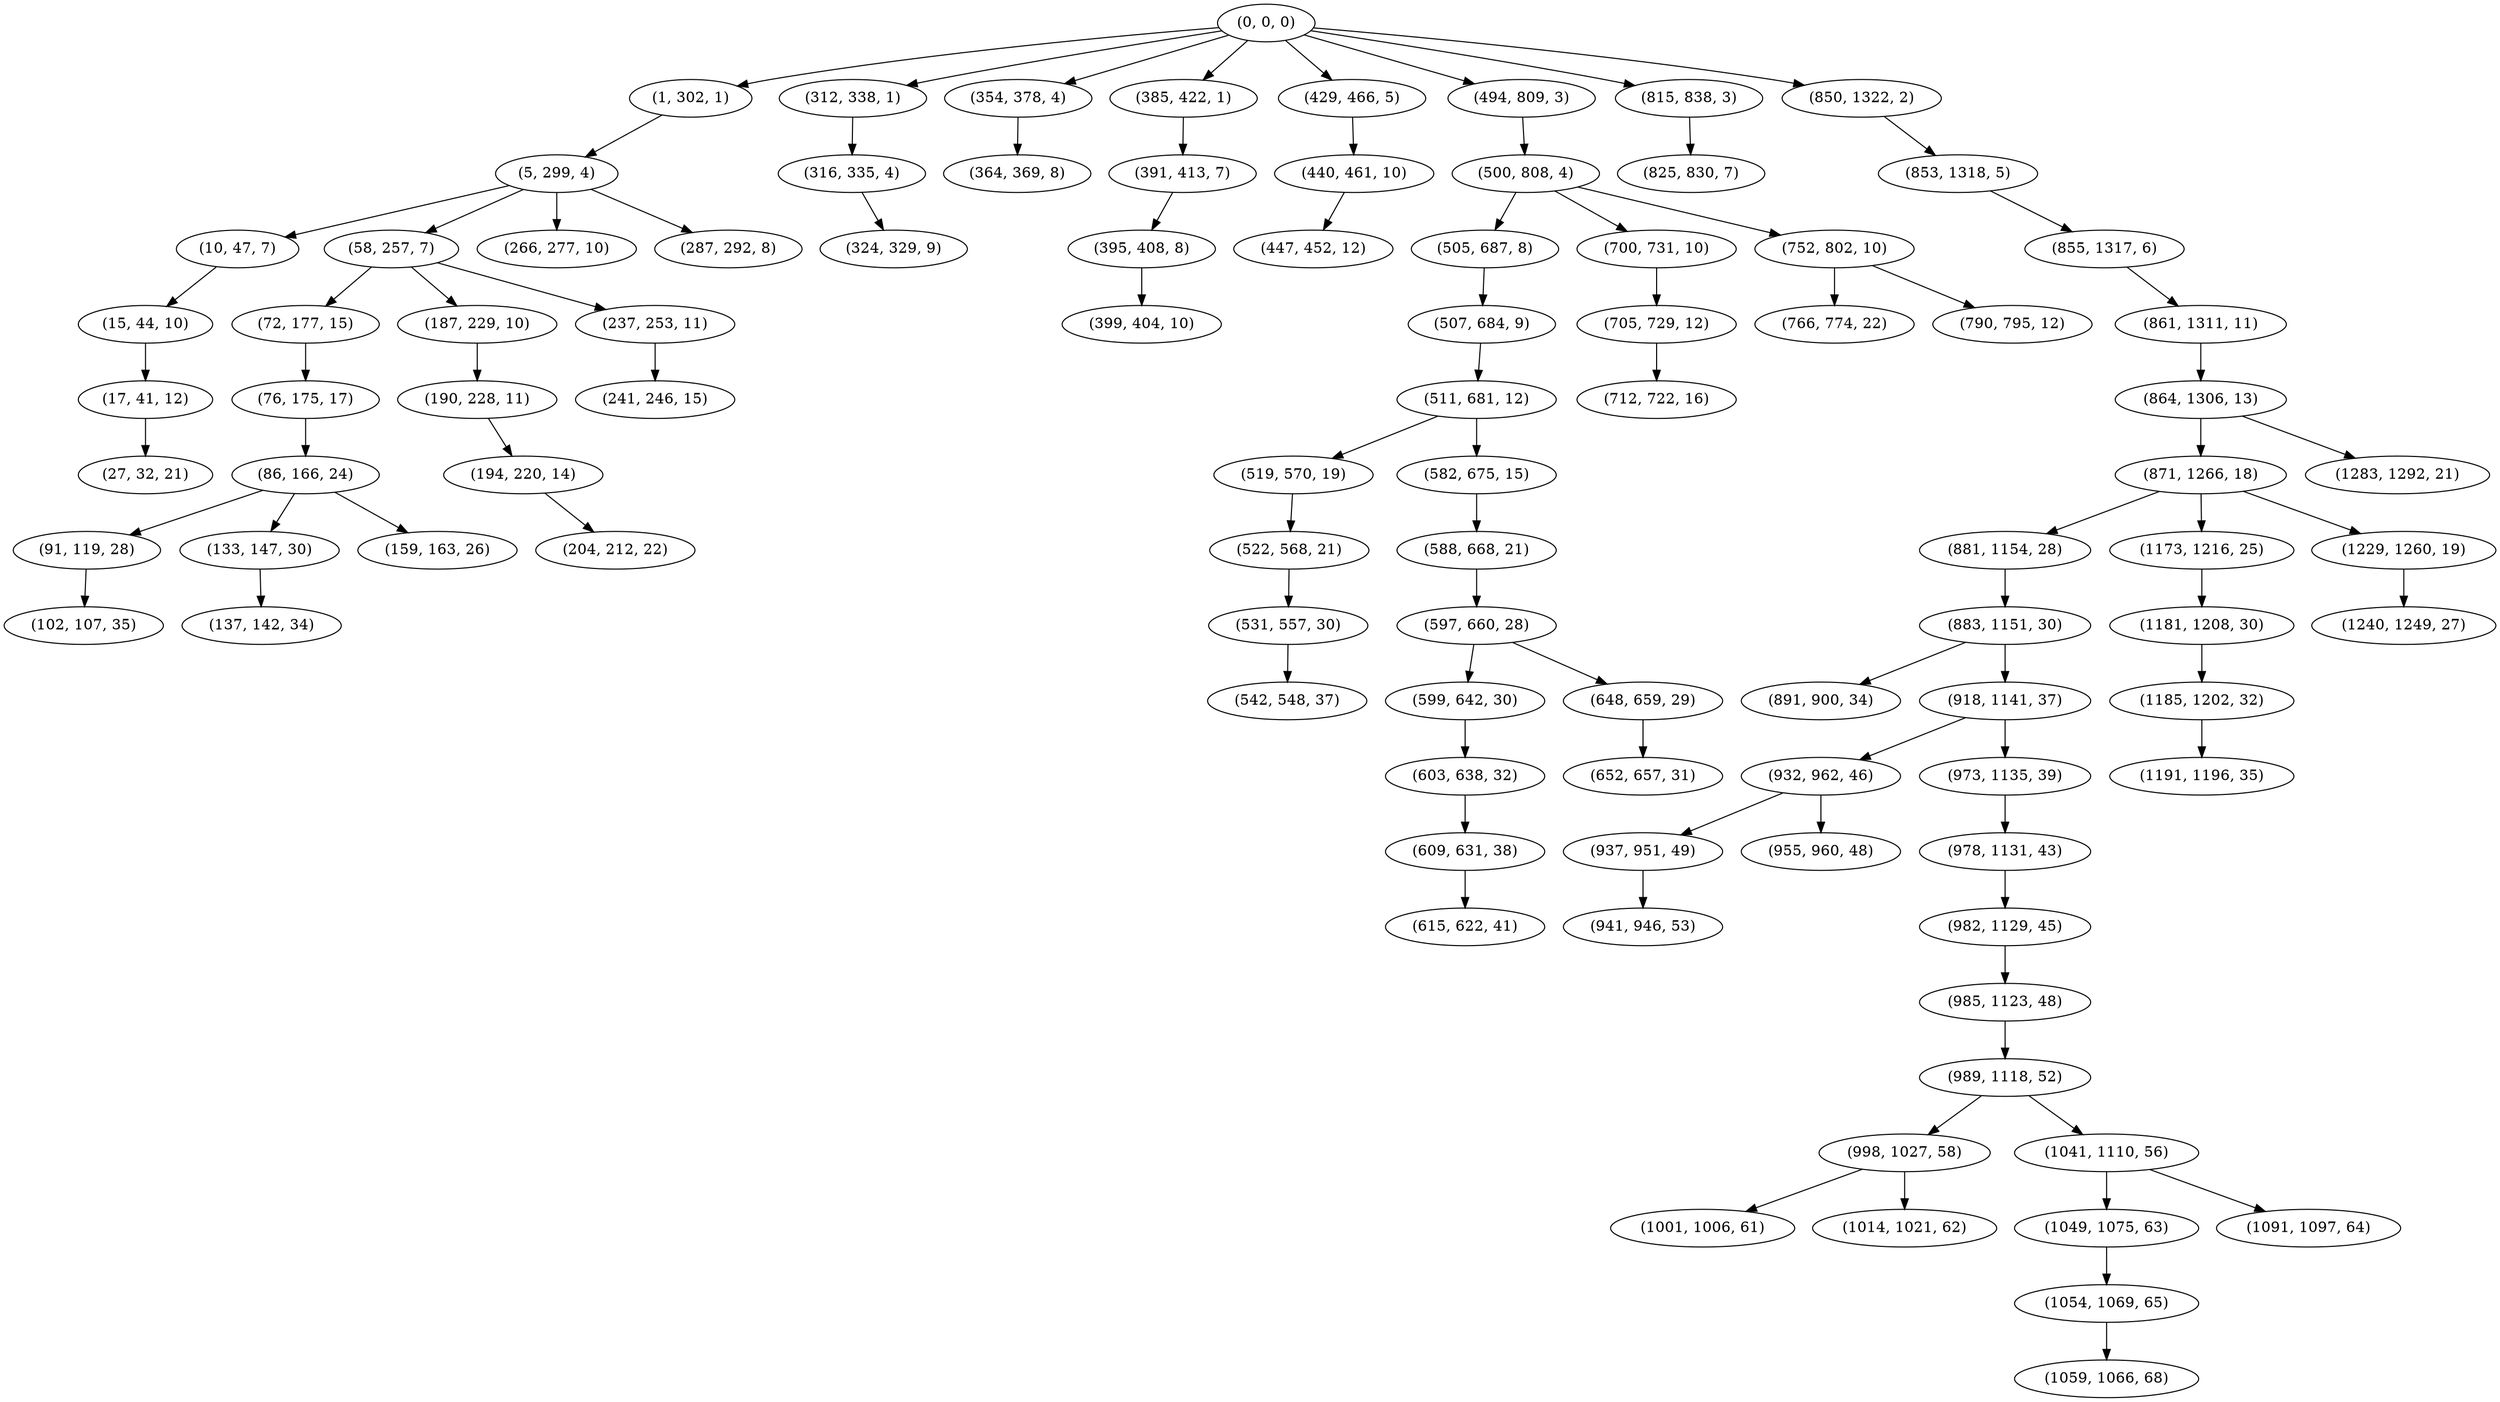 digraph tree {
    "(0, 0, 0)";
    "(1, 302, 1)";
    "(5, 299, 4)";
    "(10, 47, 7)";
    "(15, 44, 10)";
    "(17, 41, 12)";
    "(27, 32, 21)";
    "(58, 257, 7)";
    "(72, 177, 15)";
    "(76, 175, 17)";
    "(86, 166, 24)";
    "(91, 119, 28)";
    "(102, 107, 35)";
    "(133, 147, 30)";
    "(137, 142, 34)";
    "(159, 163, 26)";
    "(187, 229, 10)";
    "(190, 228, 11)";
    "(194, 220, 14)";
    "(204, 212, 22)";
    "(237, 253, 11)";
    "(241, 246, 15)";
    "(266, 277, 10)";
    "(287, 292, 8)";
    "(312, 338, 1)";
    "(316, 335, 4)";
    "(324, 329, 9)";
    "(354, 378, 4)";
    "(364, 369, 8)";
    "(385, 422, 1)";
    "(391, 413, 7)";
    "(395, 408, 8)";
    "(399, 404, 10)";
    "(429, 466, 5)";
    "(440, 461, 10)";
    "(447, 452, 12)";
    "(494, 809, 3)";
    "(500, 808, 4)";
    "(505, 687, 8)";
    "(507, 684, 9)";
    "(511, 681, 12)";
    "(519, 570, 19)";
    "(522, 568, 21)";
    "(531, 557, 30)";
    "(542, 548, 37)";
    "(582, 675, 15)";
    "(588, 668, 21)";
    "(597, 660, 28)";
    "(599, 642, 30)";
    "(603, 638, 32)";
    "(609, 631, 38)";
    "(615, 622, 41)";
    "(648, 659, 29)";
    "(652, 657, 31)";
    "(700, 731, 10)";
    "(705, 729, 12)";
    "(712, 722, 16)";
    "(752, 802, 10)";
    "(766, 774, 22)";
    "(790, 795, 12)";
    "(815, 838, 3)";
    "(825, 830, 7)";
    "(850, 1322, 2)";
    "(853, 1318, 5)";
    "(855, 1317, 6)";
    "(861, 1311, 11)";
    "(864, 1306, 13)";
    "(871, 1266, 18)";
    "(881, 1154, 28)";
    "(883, 1151, 30)";
    "(891, 900, 34)";
    "(918, 1141, 37)";
    "(932, 962, 46)";
    "(937, 951, 49)";
    "(941, 946, 53)";
    "(955, 960, 48)";
    "(973, 1135, 39)";
    "(978, 1131, 43)";
    "(982, 1129, 45)";
    "(985, 1123, 48)";
    "(989, 1118, 52)";
    "(998, 1027, 58)";
    "(1001, 1006, 61)";
    "(1014, 1021, 62)";
    "(1041, 1110, 56)";
    "(1049, 1075, 63)";
    "(1054, 1069, 65)";
    "(1059, 1066, 68)";
    "(1091, 1097, 64)";
    "(1173, 1216, 25)";
    "(1181, 1208, 30)";
    "(1185, 1202, 32)";
    "(1191, 1196, 35)";
    "(1229, 1260, 19)";
    "(1240, 1249, 27)";
    "(1283, 1292, 21)";
    "(0, 0, 0)" -> "(1, 302, 1)";
    "(0, 0, 0)" -> "(312, 338, 1)";
    "(0, 0, 0)" -> "(354, 378, 4)";
    "(0, 0, 0)" -> "(385, 422, 1)";
    "(0, 0, 0)" -> "(429, 466, 5)";
    "(0, 0, 0)" -> "(494, 809, 3)";
    "(0, 0, 0)" -> "(815, 838, 3)";
    "(0, 0, 0)" -> "(850, 1322, 2)";
    "(1, 302, 1)" -> "(5, 299, 4)";
    "(5, 299, 4)" -> "(10, 47, 7)";
    "(5, 299, 4)" -> "(58, 257, 7)";
    "(5, 299, 4)" -> "(266, 277, 10)";
    "(5, 299, 4)" -> "(287, 292, 8)";
    "(10, 47, 7)" -> "(15, 44, 10)";
    "(15, 44, 10)" -> "(17, 41, 12)";
    "(17, 41, 12)" -> "(27, 32, 21)";
    "(58, 257, 7)" -> "(72, 177, 15)";
    "(58, 257, 7)" -> "(187, 229, 10)";
    "(58, 257, 7)" -> "(237, 253, 11)";
    "(72, 177, 15)" -> "(76, 175, 17)";
    "(76, 175, 17)" -> "(86, 166, 24)";
    "(86, 166, 24)" -> "(91, 119, 28)";
    "(86, 166, 24)" -> "(133, 147, 30)";
    "(86, 166, 24)" -> "(159, 163, 26)";
    "(91, 119, 28)" -> "(102, 107, 35)";
    "(133, 147, 30)" -> "(137, 142, 34)";
    "(187, 229, 10)" -> "(190, 228, 11)";
    "(190, 228, 11)" -> "(194, 220, 14)";
    "(194, 220, 14)" -> "(204, 212, 22)";
    "(237, 253, 11)" -> "(241, 246, 15)";
    "(312, 338, 1)" -> "(316, 335, 4)";
    "(316, 335, 4)" -> "(324, 329, 9)";
    "(354, 378, 4)" -> "(364, 369, 8)";
    "(385, 422, 1)" -> "(391, 413, 7)";
    "(391, 413, 7)" -> "(395, 408, 8)";
    "(395, 408, 8)" -> "(399, 404, 10)";
    "(429, 466, 5)" -> "(440, 461, 10)";
    "(440, 461, 10)" -> "(447, 452, 12)";
    "(494, 809, 3)" -> "(500, 808, 4)";
    "(500, 808, 4)" -> "(505, 687, 8)";
    "(500, 808, 4)" -> "(700, 731, 10)";
    "(500, 808, 4)" -> "(752, 802, 10)";
    "(505, 687, 8)" -> "(507, 684, 9)";
    "(507, 684, 9)" -> "(511, 681, 12)";
    "(511, 681, 12)" -> "(519, 570, 19)";
    "(511, 681, 12)" -> "(582, 675, 15)";
    "(519, 570, 19)" -> "(522, 568, 21)";
    "(522, 568, 21)" -> "(531, 557, 30)";
    "(531, 557, 30)" -> "(542, 548, 37)";
    "(582, 675, 15)" -> "(588, 668, 21)";
    "(588, 668, 21)" -> "(597, 660, 28)";
    "(597, 660, 28)" -> "(599, 642, 30)";
    "(597, 660, 28)" -> "(648, 659, 29)";
    "(599, 642, 30)" -> "(603, 638, 32)";
    "(603, 638, 32)" -> "(609, 631, 38)";
    "(609, 631, 38)" -> "(615, 622, 41)";
    "(648, 659, 29)" -> "(652, 657, 31)";
    "(700, 731, 10)" -> "(705, 729, 12)";
    "(705, 729, 12)" -> "(712, 722, 16)";
    "(752, 802, 10)" -> "(766, 774, 22)";
    "(752, 802, 10)" -> "(790, 795, 12)";
    "(815, 838, 3)" -> "(825, 830, 7)";
    "(850, 1322, 2)" -> "(853, 1318, 5)";
    "(853, 1318, 5)" -> "(855, 1317, 6)";
    "(855, 1317, 6)" -> "(861, 1311, 11)";
    "(861, 1311, 11)" -> "(864, 1306, 13)";
    "(864, 1306, 13)" -> "(871, 1266, 18)";
    "(864, 1306, 13)" -> "(1283, 1292, 21)";
    "(871, 1266, 18)" -> "(881, 1154, 28)";
    "(871, 1266, 18)" -> "(1173, 1216, 25)";
    "(871, 1266, 18)" -> "(1229, 1260, 19)";
    "(881, 1154, 28)" -> "(883, 1151, 30)";
    "(883, 1151, 30)" -> "(891, 900, 34)";
    "(883, 1151, 30)" -> "(918, 1141, 37)";
    "(918, 1141, 37)" -> "(932, 962, 46)";
    "(918, 1141, 37)" -> "(973, 1135, 39)";
    "(932, 962, 46)" -> "(937, 951, 49)";
    "(932, 962, 46)" -> "(955, 960, 48)";
    "(937, 951, 49)" -> "(941, 946, 53)";
    "(973, 1135, 39)" -> "(978, 1131, 43)";
    "(978, 1131, 43)" -> "(982, 1129, 45)";
    "(982, 1129, 45)" -> "(985, 1123, 48)";
    "(985, 1123, 48)" -> "(989, 1118, 52)";
    "(989, 1118, 52)" -> "(998, 1027, 58)";
    "(989, 1118, 52)" -> "(1041, 1110, 56)";
    "(998, 1027, 58)" -> "(1001, 1006, 61)";
    "(998, 1027, 58)" -> "(1014, 1021, 62)";
    "(1041, 1110, 56)" -> "(1049, 1075, 63)";
    "(1041, 1110, 56)" -> "(1091, 1097, 64)";
    "(1049, 1075, 63)" -> "(1054, 1069, 65)";
    "(1054, 1069, 65)" -> "(1059, 1066, 68)";
    "(1173, 1216, 25)" -> "(1181, 1208, 30)";
    "(1181, 1208, 30)" -> "(1185, 1202, 32)";
    "(1185, 1202, 32)" -> "(1191, 1196, 35)";
    "(1229, 1260, 19)" -> "(1240, 1249, 27)";
}
